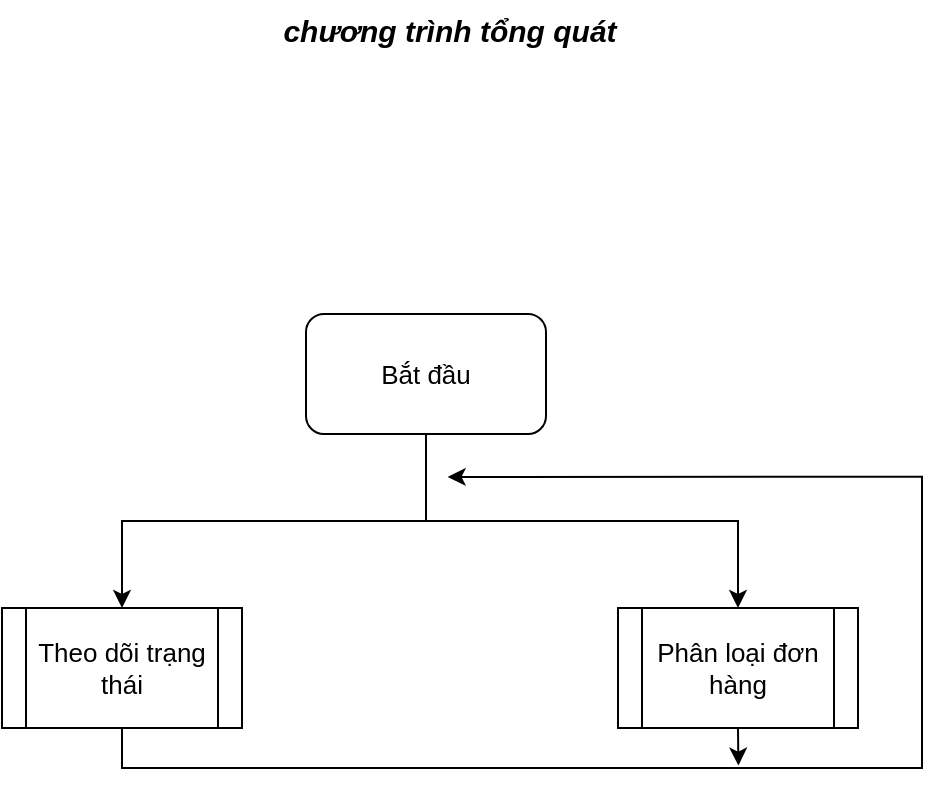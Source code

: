 <mxfile version="28.1.1" pages="3">
  <diagram name="main" id="51mNqXNtwRhh8cBWSyJp">
    <mxGraphModel grid="0" page="1" gridSize="10" guides="1" tooltips="1" connect="1" arrows="1" fold="1" pageScale="1" pageWidth="827" pageHeight="1169" math="0" shadow="0">
      <root>
        <mxCell id="0" />
        <mxCell id="1" parent="0" />
        <mxCell id="eNXr60qrfSyffjM-xnQx-4" style="edgeStyle=orthogonalEdgeStyle;rounded=0;orthogonalLoop=1;jettySize=auto;html=1;exitX=0.5;exitY=1;exitDx=0;exitDy=0;" edge="1" parent="1" source="eNXr60qrfSyffjM-xnQx-1" target="eNXr60qrfSyffjM-xnQx-2">
          <mxGeometry relative="1" as="geometry" />
        </mxCell>
        <mxCell id="eNXr60qrfSyffjM-xnQx-5" style="edgeStyle=orthogonalEdgeStyle;rounded=0;orthogonalLoop=1;jettySize=auto;html=1;exitX=0.5;exitY=1;exitDx=0;exitDy=0;entryX=0.5;entryY=0;entryDx=0;entryDy=0;" edge="1" parent="1" source="eNXr60qrfSyffjM-xnQx-1" target="eNXr60qrfSyffjM-xnQx-3">
          <mxGeometry relative="1" as="geometry" />
        </mxCell>
        <mxCell id="eNXr60qrfSyffjM-xnQx-1" value="Bắt đầu" style="rounded=1;whiteSpace=wrap;html=1;fontSize=13;" vertex="1" parent="1">
          <mxGeometry x="325" y="260" width="120" height="60" as="geometry" />
        </mxCell>
        <mxCell id="eNXr60qrfSyffjM-xnQx-6" style="edgeStyle=orthogonalEdgeStyle;rounded=0;orthogonalLoop=1;jettySize=auto;html=1;exitX=0.5;exitY=1;exitDx=0;exitDy=0;" edge="1" parent="1" source="eNXr60qrfSyffjM-xnQx-2">
          <mxGeometry relative="1" as="geometry">
            <mxPoint x="395.828" y="341.448" as="targetPoint" />
            <Array as="points">
              <mxPoint x="233" y="487" />
              <mxPoint x="633" y="487" />
              <mxPoint x="633" y="341" />
            </Array>
          </mxGeometry>
        </mxCell>
        <mxCell id="eNXr60qrfSyffjM-xnQx-2" value="Theo dõi trạng thái" style="shape=process;whiteSpace=wrap;html=1;backgroundOutline=1;fontSize=13;" vertex="1" parent="1">
          <mxGeometry x="173" y="407" width="120" height="60" as="geometry" />
        </mxCell>
        <mxCell id="eNXr60qrfSyffjM-xnQx-7" style="edgeStyle=orthogonalEdgeStyle;rounded=0;orthogonalLoop=1;jettySize=auto;html=1;exitX=0.5;exitY=1;exitDx=0;exitDy=0;" edge="1" parent="1" source="eNXr60qrfSyffjM-xnQx-3">
          <mxGeometry relative="1" as="geometry">
            <mxPoint x="541.2" y="485.8" as="targetPoint" />
          </mxGeometry>
        </mxCell>
        <mxCell id="eNXr60qrfSyffjM-xnQx-3" value="Phân loại đơn hàng" style="shape=process;whiteSpace=wrap;html=1;backgroundOutline=1;fontSize=13;" vertex="1" parent="1">
          <mxGeometry x="481" y="407" width="120" height="60" as="geometry" />
        </mxCell>
        <mxCell id="eNXr60qrfSyffjM-xnQx-8" value="&lt;b&gt;&lt;i&gt;&lt;font style=&quot;font-size: 15px;&quot;&gt;chương trình tổng quát&lt;/font&gt;&lt;/i&gt;&lt;/b&gt;" style="text;html=1;align=center;verticalAlign=middle;whiteSpace=wrap;rounded=0;" vertex="1" parent="1">
          <mxGeometry x="282" y="103" width="230" height="30" as="geometry" />
        </mxCell>
      </root>
    </mxGraphModel>
  </diagram>
  <diagram id="BqxZuhLD8S8j5Uz_HeIb" name="theo_doi_trang_thai">
    <mxGraphModel grid="0" page="1" gridSize="10" guides="1" tooltips="1" connect="1" arrows="1" fold="1" pageScale="1" pageWidth="1169" pageHeight="827" math="0" shadow="0">
      <root>
        <mxCell id="0" />
        <mxCell id="1" parent="0" />
        <mxCell id="C-C-bBpsB4h2s5D5eDKs-1" value="Theo dõi kết nối" style="text;html=1;align=center;verticalAlign=middle;whiteSpace=wrap;rounded=0;fontStyle=3;fontSize=13;" vertex="1" parent="1">
          <mxGeometry x="552" y="56" width="126" height="30" as="geometry" />
        </mxCell>
        <mxCell id="dhrgVOYbSzT9U7jpofq8-52" style="edgeStyle=orthogonalEdgeStyle;rounded=0;orthogonalLoop=1;jettySize=auto;html=1;exitX=0.5;exitY=1;exitDx=0;exitDy=0;entryX=0.5;entryY=0;entryDx=0;entryDy=0;fontSize=13;" edge="1" parent="1" source="C-C-bBpsB4h2s5D5eDKs-9" target="C-C-bBpsB4h2s5D5eDKs-81">
          <mxGeometry relative="1" as="geometry" />
        </mxCell>
        <mxCell id="dhrgVOYbSzT9U7jpofq8-62" style="edgeStyle=orthogonalEdgeStyle;rounded=0;orthogonalLoop=1;jettySize=auto;html=1;exitX=1;exitY=0.5;exitDx=0;exitDy=0;fontSize=13;" edge="1" parent="1" source="C-C-bBpsB4h2s5D5eDKs-9">
          <mxGeometry relative="1" as="geometry">
            <mxPoint x="1124.459" y="570.757" as="targetPoint" />
          </mxGeometry>
        </mxCell>
        <mxCell id="C-C-bBpsB4h2s5D5eDKs-9" value="" style="rhombus;whiteSpace=wrap;html=1;fontSize=13;" vertex="1" parent="1">
          <mxGeometry x="909" y="501" width="180" height="141" as="geometry" />
        </mxCell>
        <mxCell id="C-C-bBpsB4h2s5D5eDKs-10" value="Tồn tại file excel chứa sản phẩm đã phân loại chưa được được đưa lên database" style="text;html=1;align=center;verticalAlign=middle;whiteSpace=wrap;rounded=0;fontSize=13;" vertex="1" parent="1">
          <mxGeometry x="941" y="561" width="119" height="30" as="geometry" />
        </mxCell>
        <mxCell id="dhrgVOYbSzT9U7jpofq8-61" style="edgeStyle=orthogonalEdgeStyle;rounded=0;orthogonalLoop=1;jettySize=auto;html=1;exitX=0.5;exitY=1;exitDx=0;exitDy=0;fontSize=13;" edge="1" parent="1" source="C-C-bBpsB4h2s5D5eDKs-13">
          <mxGeometry relative="1" as="geometry">
            <mxPoint x="1004.243" y="797.568" as="targetPoint" />
          </mxGeometry>
        </mxCell>
        <mxCell id="C-C-bBpsB4h2s5D5eDKs-13" value="Xóa file excel đó" style="rounded=1;whiteSpace=wrap;html=1;fontSize=13;" vertex="1" parent="1">
          <mxGeometry x="948" y="732" width="105" height="40" as="geometry" />
        </mxCell>
        <mxCell id="dhrgVOYbSzT9U7jpofq8-51" style="edgeStyle=orthogonalEdgeStyle;rounded=0;orthogonalLoop=1;jettySize=auto;html=1;exitX=0.5;exitY=1;exitDx=0;exitDy=0;entryX=0.5;entryY=0;entryDx=0;entryDy=0;fontSize=13;" edge="1" parent="1" source="C-C-bBpsB4h2s5D5eDKs-17" target="C-C-bBpsB4h2s5D5eDKs-9">
          <mxGeometry relative="1" as="geometry" />
        </mxCell>
        <mxCell id="C-C-bBpsB4h2s5D5eDKs-17" value="gửi trạng thái nối thành công với database" style="rounded=1;whiteSpace=wrap;html=1;fontSize=13;" vertex="1" parent="1">
          <mxGeometry x="941" y="425" width="109" height="55" as="geometry" />
        </mxCell>
        <mxCell id="C-C-bBpsB4h2s5D5eDKs-56" style="edgeStyle=orthogonalEdgeStyle;rounded=0;orthogonalLoop=1;jettySize=auto;html=1;exitX=0.5;exitY=1;exitDx=0;exitDy=0;entryX=0.5;entryY=0;entryDx=0;entryDy=0;fontSize=13;" edge="1" parent="1" source="C-C-bBpsB4h2s5D5eDKs-44" target="C-C-bBpsB4h2s5D5eDKs-45">
          <mxGeometry relative="1" as="geometry" />
        </mxCell>
        <mxCell id="C-C-bBpsB4h2s5D5eDKs-44" value="Kiểm tra trạng thái kết nối của các phần tử" style="rounded=1;whiteSpace=wrap;html=1;fontSize=13;" vertex="1" parent="1">
          <mxGeometry x="435" y="155" width="140" height="50" as="geometry" />
        </mxCell>
        <mxCell id="C-C-bBpsB4h2s5D5eDKs-50" style="edgeStyle=orthogonalEdgeStyle;rounded=0;orthogonalLoop=1;jettySize=auto;html=1;exitX=0.5;exitY=1;exitDx=0;exitDy=0;entryX=0.5;entryY=0;entryDx=0;entryDy=0;fontSize=13;" edge="1" parent="1" source="C-C-bBpsB4h2s5D5eDKs-45" target="C-C-bBpsB4h2s5D5eDKs-48">
          <mxGeometry relative="1" as="geometry" />
        </mxCell>
        <mxCell id="dhrgVOYbSzT9U7jpofq8-63" style="edgeStyle=orthogonalEdgeStyle;rounded=0;orthogonalLoop=1;jettySize=auto;html=1;exitX=1;exitY=0.5;exitDx=0;exitDy=0;fontSize=13;" edge="1" parent="1" source="C-C-bBpsB4h2s5D5eDKs-45">
          <mxGeometry relative="1" as="geometry">
            <mxPoint x="825.412" y="183.353" as="targetPoint" />
          </mxGeometry>
        </mxCell>
        <mxCell id="C-C-bBpsB4h2s5D5eDKs-45" value="" style="rhombus;whiteSpace=wrap;html=1;fontSize=13;" vertex="1" parent="1">
          <mxGeometry x="393" y="222" width="229" height="130" as="geometry" />
        </mxCell>
        <mxCell id="C-C-bBpsB4h2s5D5eDKs-46" value="Trạng thái hiện tại của 1 trong 3 phần tử đó thay đổi trạng thái so với trạng thái cũ" style="text;html=1;align=center;verticalAlign=middle;whiteSpace=wrap;rounded=0;fontSize=13;" vertex="1" parent="1">
          <mxGeometry x="450" y="280" width="117" height="30" as="geometry" />
        </mxCell>
        <mxCell id="dhrgVOYbSzT9U7jpofq8-48" style="edgeStyle=orthogonalEdgeStyle;rounded=0;orthogonalLoop=1;jettySize=auto;html=1;exitX=0.5;exitY=1;exitDx=0;exitDy=0;entryX=0.5;entryY=0;entryDx=0;entryDy=0;fontSize=13;" edge="1" parent="1" source="C-C-bBpsB4h2s5D5eDKs-48" target="C-C-bBpsB4h2s5D5eDKs-64">
          <mxGeometry relative="1" as="geometry" />
        </mxCell>
        <mxCell id="dhrgVOYbSzT9U7jpofq8-49" style="edgeStyle=orthogonalEdgeStyle;rounded=0;orthogonalLoop=1;jettySize=auto;html=1;exitX=0.5;exitY=1;exitDx=0;exitDy=0;entryX=0.5;entryY=0;entryDx=0;entryDy=0;fontSize=13;" edge="1" parent="1" source="C-C-bBpsB4h2s5D5eDKs-48" target="dhrgVOYbSzT9U7jpofq8-19">
          <mxGeometry relative="1" as="geometry">
            <Array as="points">
              <mxPoint x="507" y="445" />
              <mxPoint x="442" y="445" />
            </Array>
          </mxGeometry>
        </mxCell>
        <mxCell id="dhrgVOYbSzT9U7jpofq8-50" style="edgeStyle=orthogonalEdgeStyle;rounded=0;orthogonalLoop=1;jettySize=auto;html=1;exitX=0.5;exitY=1;exitDx=0;exitDy=0;fontSize=13;" edge="1" parent="1" source="C-C-bBpsB4h2s5D5eDKs-48" target="dhrgVOYbSzT9U7jpofq8-30">
          <mxGeometry relative="1" as="geometry">
            <Array as="points">
              <mxPoint x="507" y="446" />
              <mxPoint x="742" y="446" />
            </Array>
          </mxGeometry>
        </mxCell>
        <mxCell id="C-C-bBpsB4h2s5D5eDKs-48" value="gán trạng thái mới cho các thiết bị" style="rounded=1;whiteSpace=wrap;html=1;fontSize=13;" vertex="1" parent="1">
          <mxGeometry x="447" y="369" width="120" height="50" as="geometry" />
        </mxCell>
        <mxCell id="dhrgVOYbSzT9U7jpofq8-46" style="edgeStyle=orthogonalEdgeStyle;rounded=0;orthogonalLoop=1;jettySize=auto;html=1;exitX=1;exitY=0.5;exitDx=0;exitDy=0;entryX=0;entryY=0.5;entryDx=0;entryDy=0;fontSize=13;" edge="1" parent="1" source="C-C-bBpsB4h2s5D5eDKs-53" target="C-C-bBpsB4h2s5D5eDKs-44">
          <mxGeometry relative="1" as="geometry" />
        </mxCell>
        <mxCell id="C-C-bBpsB4h2s5D5eDKs-53" value="" style="shape=parallelogram;perimeter=parallelogramPerimeter;whiteSpace=wrap;html=1;fixedSize=1;fontSize=13;" vertex="1" parent="1">
          <mxGeometry x="217" y="142" width="155" height="77" as="geometry" />
        </mxCell>
        <mxCell id="C-C-bBpsB4h2s5D5eDKs-54" value="Trạng thái cũ của PLC ; Webserver, database = None" style="text;html=1;align=center;verticalAlign=middle;whiteSpace=wrap;rounded=0;fontSize=13;" vertex="1" parent="1">
          <mxGeometry x="240" y="165" width="115" height="30" as="geometry" />
        </mxCell>
        <mxCell id="C-C-bBpsB4h2s5D5eDKs-63" style="edgeStyle=orthogonalEdgeStyle;rounded=0;orthogonalLoop=1;jettySize=auto;html=1;exitX=0.5;exitY=1;exitDx=0;exitDy=0;entryX=0.5;entryY=0;entryDx=0;entryDy=0;fontSize=13;" edge="1" parent="1">
          <mxGeometry relative="1" as="geometry">
            <mxPoint x="161.0" y="538" as="sourcePoint" />
            <mxPoint x="159" y="567" as="targetPoint" />
          </mxGeometry>
        </mxCell>
        <mxCell id="dhrgVOYbSzT9U7jpofq8-55" style="edgeStyle=orthogonalEdgeStyle;rounded=0;orthogonalLoop=1;jettySize=auto;html=1;exitX=1;exitY=0.5;exitDx=0;exitDy=0;fontSize=13;" edge="1" parent="1" source="C-C-bBpsB4h2s5D5eDKs-64">
          <mxGeometry relative="1" as="geometry">
            <mxPoint x="341.324" y="795.838" as="targetPoint" />
          </mxGeometry>
        </mxCell>
        <mxCell id="C-C-bBpsB4h2s5D5eDKs-64" value="" style="rhombus;whiteSpace=wrap;html=1;fontSize=13;" vertex="1" parent="1">
          <mxGeometry x="95" y="469" width="130" height="80" as="geometry" />
        </mxCell>
        <mxCell id="dhrgVOYbSzT9U7jpofq8-17" style="edgeStyle=orthogonalEdgeStyle;rounded=0;orthogonalLoop=1;jettySize=auto;html=1;exitX=0.5;exitY=1;exitDx=0;exitDy=0;entryX=0.5;entryY=0;entryDx=0;entryDy=0;fontSize=13;" edge="1" parent="1" source="C-C-bBpsB4h2s5D5eDKs-65" target="dhrgVOYbSzT9U7jpofq8-3">
          <mxGeometry relative="1" as="geometry" />
        </mxCell>
        <mxCell id="C-C-bBpsB4h2s5D5eDKs-65" value="Hiển thị lỗi kết nối và thử kết nối lại" style="rounded=1;whiteSpace=wrap;html=1;fontSize=13;" vertex="1" parent="1">
          <mxGeometry x="109" y="568" width="100" height="50" as="geometry" />
        </mxCell>
        <mxCell id="C-C-bBpsB4h2s5D5eDKs-66" value="Trạng thái cũ của PLC = false" style="text;html=1;align=center;verticalAlign=middle;whiteSpace=wrap;rounded=0;fontSize=13;" vertex="1" parent="1">
          <mxGeometry x="124" y="495" width="70" height="30" as="geometry" />
        </mxCell>
        <mxCell id="C-C-bBpsB4h2s5D5eDKs-85" style="edgeStyle=orthogonalEdgeStyle;rounded=0;orthogonalLoop=1;jettySize=auto;html=1;exitX=0.5;exitY=1;exitDx=0;exitDy=0;entryX=0.5;entryY=0;entryDx=0;entryDy=0;fontSize=13;" edge="1" parent="1" source="C-C-bBpsB4h2s5D5eDKs-81" target="C-C-bBpsB4h2s5D5eDKs-13">
          <mxGeometry relative="1" as="geometry" />
        </mxCell>
        <mxCell id="C-C-bBpsB4h2s5D5eDKs-81" value="Gửi dữ liệu lên database" style="rounded=1;whiteSpace=wrap;html=1;fontSize=13;" vertex="1" parent="1">
          <mxGeometry x="944" y="664" width="110" height="41" as="geometry" />
        </mxCell>
        <mxCell id="x_WjEzWl7ygkS9daG97o-3" style="edgeStyle=orthogonalEdgeStyle;rounded=0;orthogonalLoop=1;jettySize=auto;html=1;exitX=0;exitY=0.5;exitDx=0;exitDy=0;fontSize=13;" edge="1" parent="1" source="x_WjEzWl7ygkS9daG97o-1">
          <mxGeometry relative="1" as="geometry">
            <mxPoint x="578.8" y="180" as="targetPoint" />
          </mxGeometry>
        </mxCell>
        <mxCell id="x_WjEzWl7ygkS9daG97o-1" value="Delay 5s" style="rounded=1;whiteSpace=wrap;html=1;fontSize=13;" vertex="1" parent="1">
          <mxGeometry x="660" y="155" width="105" height="50" as="geometry" />
        </mxCell>
        <mxCell id="dhrgVOYbSzT9U7jpofq8-8" style="edgeStyle=orthogonalEdgeStyle;rounded=0;orthogonalLoop=1;jettySize=auto;html=1;exitX=0.5;exitY=1;exitDx=0;exitDy=0;entryX=0.5;entryY=0;entryDx=0;entryDy=0;fontSize=13;" edge="1" parent="1" source="dhrgVOYbSzT9U7jpofq8-3" target="dhrgVOYbSzT9U7jpofq8-6">
          <mxGeometry relative="1" as="geometry" />
        </mxCell>
        <mxCell id="dhrgVOYbSzT9U7jpofq8-9" style="edgeStyle=orthogonalEdgeStyle;rounded=0;orthogonalLoop=1;jettySize=auto;html=1;exitX=1;exitY=0.5;exitDx=0;exitDy=0;fontSize=13;" edge="1" parent="1" source="dhrgVOYbSzT9U7jpofq8-3" target="dhrgVOYbSzT9U7jpofq8-7">
          <mxGeometry relative="1" as="geometry" />
        </mxCell>
        <mxCell id="dhrgVOYbSzT9U7jpofq8-3" value="" style="rhombus;whiteSpace=wrap;html=1;fontSize=13;" vertex="1" parent="1">
          <mxGeometry x="109" y="635" width="102" height="81" as="geometry" />
        </mxCell>
        <mxCell id="dhrgVOYbSzT9U7jpofq8-5" value="Kết nối lại thành công" style="text;html=1;align=center;verticalAlign=middle;whiteSpace=wrap;rounded=0;fontSize=13;" vertex="1" parent="1">
          <mxGeometry x="127.5" y="665" width="65" height="30" as="geometry" />
        </mxCell>
        <mxCell id="dhrgVOYbSzT9U7jpofq8-53" style="edgeStyle=orthogonalEdgeStyle;rounded=0;orthogonalLoop=1;jettySize=auto;html=1;exitX=0.5;exitY=1;exitDx=0;exitDy=0;entryX=1;entryY=0.5;entryDx=0;entryDy=0;fontSize=13;" edge="1" parent="1" source="dhrgVOYbSzT9U7jpofq8-6" target="x_WjEzWl7ygkS9daG97o-1">
          <mxGeometry relative="1" as="geometry">
            <Array as="points">
              <mxPoint x="160" y="798" />
              <mxPoint x="1124" y="798" />
              <mxPoint x="1124" y="180" />
            </Array>
          </mxGeometry>
        </mxCell>
        <mxCell id="dhrgVOYbSzT9U7jpofq8-6" value="gửi trạng thái nối lại thành công với PLC" style="rounded=1;whiteSpace=wrap;html=1;fontSize=13;" vertex="1" parent="1">
          <mxGeometry x="96" y="734" width="128" height="44" as="geometry" />
        </mxCell>
        <mxCell id="dhrgVOYbSzT9U7jpofq8-54" style="edgeStyle=orthogonalEdgeStyle;rounded=0;orthogonalLoop=1;jettySize=auto;html=1;exitX=0.5;exitY=1;exitDx=0;exitDy=0;fontSize=13;" edge="1" parent="1" source="dhrgVOYbSzT9U7jpofq8-7">
          <mxGeometry relative="1" as="geometry">
            <mxPoint x="281.541" y="795.838" as="targetPoint" />
          </mxGeometry>
        </mxCell>
        <mxCell id="dhrgVOYbSzT9U7jpofq8-7" value="gửi trạng lỗi kết nối lại với PLC" style="rounded=1;whiteSpace=wrap;html=1;fontSize=13;" vertex="1" parent="1">
          <mxGeometry x="239" y="731" width="85" height="47" as="geometry" />
        </mxCell>
        <mxCell id="dhrgVOYbSzT9U7jpofq8-18" style="edgeStyle=orthogonalEdgeStyle;rounded=0;orthogonalLoop=1;jettySize=auto;html=1;exitX=0.5;exitY=1;exitDx=0;exitDy=0;entryX=0.5;entryY=0;entryDx=0;entryDy=0;fontSize=13;" edge="1" parent="1">
          <mxGeometry relative="1" as="geometry">
            <mxPoint x="443.0" y="535.25" as="sourcePoint" />
            <mxPoint x="441" y="564.25" as="targetPoint" />
          </mxGeometry>
        </mxCell>
        <mxCell id="dhrgVOYbSzT9U7jpofq8-58" style="edgeStyle=orthogonalEdgeStyle;rounded=0;orthogonalLoop=1;jettySize=auto;html=1;exitX=1;exitY=0.5;exitDx=0;exitDy=0;fontSize=13;" edge="1" parent="1" source="dhrgVOYbSzT9U7jpofq8-19">
          <mxGeometry relative="1" as="geometry">
            <mxPoint x="653.108" y="796.703" as="targetPoint" />
          </mxGeometry>
        </mxCell>
        <mxCell id="dhrgVOYbSzT9U7jpofq8-19" value="" style="rhombus;whiteSpace=wrap;html=1;fontSize=13;" vertex="1" parent="1">
          <mxGeometry x="377" y="461.25" width="130" height="89.75" as="geometry" />
        </mxCell>
        <mxCell id="dhrgVOYbSzT9U7jpofq8-20" style="edgeStyle=orthogonalEdgeStyle;rounded=0;orthogonalLoop=1;jettySize=auto;html=1;exitX=0.5;exitY=1;exitDx=0;exitDy=0;entryX=0.5;entryY=0;entryDx=0;entryDy=0;fontSize=13;" edge="1" parent="1" source="dhrgVOYbSzT9U7jpofq8-21" target="dhrgVOYbSzT9U7jpofq8-25">
          <mxGeometry relative="1" as="geometry" />
        </mxCell>
        <mxCell id="dhrgVOYbSzT9U7jpofq8-21" value="Hiển thị lỗi kết nối và thử kết nối lại" style="rounded=1;whiteSpace=wrap;html=1;fontSize=13;" vertex="1" parent="1">
          <mxGeometry x="391" y="565.25" width="100" height="50" as="geometry" />
        </mxCell>
        <mxCell id="dhrgVOYbSzT9U7jpofq8-22" value="Trạng thái cũ của webserver = false" style="text;html=1;align=center;verticalAlign=middle;whiteSpace=wrap;rounded=0;fontSize=13;" vertex="1" parent="1">
          <mxGeometry x="403.5" y="496.25" width="77" height="30" as="geometry" />
        </mxCell>
        <mxCell id="dhrgVOYbSzT9U7jpofq8-23" style="edgeStyle=orthogonalEdgeStyle;rounded=0;orthogonalLoop=1;jettySize=auto;html=1;exitX=0.5;exitY=1;exitDx=0;exitDy=0;entryX=0.5;entryY=0;entryDx=0;entryDy=0;fontSize=13;" edge="1" parent="1" source="dhrgVOYbSzT9U7jpofq8-25" target="dhrgVOYbSzT9U7jpofq8-27">
          <mxGeometry relative="1" as="geometry" />
        </mxCell>
        <mxCell id="dhrgVOYbSzT9U7jpofq8-24" style="edgeStyle=orthogonalEdgeStyle;rounded=0;orthogonalLoop=1;jettySize=auto;html=1;exitX=1;exitY=0.5;exitDx=0;exitDy=0;fontSize=13;" edge="1" parent="1" source="dhrgVOYbSzT9U7jpofq8-25" target="dhrgVOYbSzT9U7jpofq8-28">
          <mxGeometry relative="1" as="geometry" />
        </mxCell>
        <mxCell id="dhrgVOYbSzT9U7jpofq8-25" value="" style="rhombus;whiteSpace=wrap;html=1;fontSize=13;" vertex="1" parent="1">
          <mxGeometry x="391" y="632.25" width="102" height="81" as="geometry" />
        </mxCell>
        <mxCell id="dhrgVOYbSzT9U7jpofq8-26" value="Kết nối lại thành công" style="text;html=1;align=center;verticalAlign=middle;whiteSpace=wrap;rounded=0;fontSize=13;" vertex="1" parent="1">
          <mxGeometry x="410.5" y="662.25" width="65" height="30" as="geometry" />
        </mxCell>
        <mxCell id="dhrgVOYbSzT9U7jpofq8-56" style="edgeStyle=orthogonalEdgeStyle;rounded=0;orthogonalLoop=1;jettySize=auto;html=1;exitX=0.5;exitY=1;exitDx=0;exitDy=0;fontSize=13;" edge="1" parent="1" source="dhrgVOYbSzT9U7jpofq8-27">
          <mxGeometry relative="1" as="geometry">
            <mxPoint x="441.541" y="798.432" as="targetPoint" />
          </mxGeometry>
        </mxCell>
        <mxCell id="dhrgVOYbSzT9U7jpofq8-27" value="gửi trạng thái nối lại thành công với webserver" style="rounded=1;whiteSpace=wrap;html=1;fontSize=13;" vertex="1" parent="1">
          <mxGeometry x="370" y="728" width="143" height="50" as="geometry" />
        </mxCell>
        <mxCell id="dhrgVOYbSzT9U7jpofq8-57" style="edgeStyle=orthogonalEdgeStyle;rounded=0;orthogonalLoop=1;jettySize=auto;html=1;exitX=0.5;exitY=1;exitDx=0;exitDy=0;fontSize=13;" edge="1" parent="1" source="dhrgVOYbSzT9U7jpofq8-28">
          <mxGeometry relative="1" as="geometry">
            <mxPoint x="582.622" y="796.27" as="targetPoint" />
          </mxGeometry>
        </mxCell>
        <mxCell id="dhrgVOYbSzT9U7jpofq8-28" value="gửi trạng lỗi kết nối lại với webserver&amp;nbsp;" style="rounded=1;whiteSpace=wrap;html=1;fontSize=13;" vertex="1" parent="1">
          <mxGeometry x="523" y="729" width="116" height="48" as="geometry" />
        </mxCell>
        <mxCell id="dhrgVOYbSzT9U7jpofq8-29" style="edgeStyle=orthogonalEdgeStyle;rounded=0;orthogonalLoop=1;jettySize=auto;html=1;exitX=0.5;exitY=1;exitDx=0;exitDy=0;entryX=0.5;entryY=0;entryDx=0;entryDy=0;fontSize=13;" edge="1" parent="1">
          <mxGeometry relative="1" as="geometry">
            <mxPoint x="743.0" y="536" as="sourcePoint" />
            <mxPoint x="741" y="565" as="targetPoint" />
          </mxGeometry>
        </mxCell>
        <mxCell id="dhrgVOYbSzT9U7jpofq8-40" style="edgeStyle=orthogonalEdgeStyle;rounded=0;orthogonalLoop=1;jettySize=auto;html=1;exitX=1;exitY=0.5;exitDx=0;exitDy=0;entryX=0;entryY=0.5;entryDx=0;entryDy=0;fontSize=13;" edge="1" parent="1" source="dhrgVOYbSzT9U7jpofq8-30" target="C-C-bBpsB4h2s5D5eDKs-17">
          <mxGeometry relative="1" as="geometry" />
        </mxCell>
        <mxCell id="dhrgVOYbSzT9U7jpofq8-30" value="" style="rhombus;whiteSpace=wrap;html=1;fontSize=13;" vertex="1" parent="1">
          <mxGeometry x="677" y="460" width="130" height="86" as="geometry" />
        </mxCell>
        <mxCell id="dhrgVOYbSzT9U7jpofq8-31" style="edgeStyle=orthogonalEdgeStyle;rounded=0;orthogonalLoop=1;jettySize=auto;html=1;exitX=0.5;exitY=1;exitDx=0;exitDy=0;entryX=0.5;entryY=0;entryDx=0;entryDy=0;fontSize=13;" edge="1" parent="1" source="dhrgVOYbSzT9U7jpofq8-32" target="dhrgVOYbSzT9U7jpofq8-36">
          <mxGeometry relative="1" as="geometry" />
        </mxCell>
        <mxCell id="dhrgVOYbSzT9U7jpofq8-32" value="Hiển thị lỗi kết nối và thử kết nối lại" style="rounded=1;whiteSpace=wrap;html=1;fontSize=13;" vertex="1" parent="1">
          <mxGeometry x="691" y="566" width="100" height="50" as="geometry" />
        </mxCell>
        <mxCell id="dhrgVOYbSzT9U7jpofq8-33" value="Trạng thái cũ của webserver = false" style="text;html=1;align=center;verticalAlign=middle;whiteSpace=wrap;rounded=0;fontSize=13;" vertex="1" parent="1">
          <mxGeometry x="698" y="493" width="87" height="30" as="geometry" />
        </mxCell>
        <mxCell id="dhrgVOYbSzT9U7jpofq8-34" style="edgeStyle=orthogonalEdgeStyle;rounded=0;orthogonalLoop=1;jettySize=auto;html=1;exitX=0.5;exitY=1;exitDx=0;exitDy=0;entryX=0.5;entryY=0;entryDx=0;entryDy=0;fontSize=13;" edge="1" parent="1" source="dhrgVOYbSzT9U7jpofq8-36" target="dhrgVOYbSzT9U7jpofq8-38">
          <mxGeometry relative="1" as="geometry" />
        </mxCell>
        <mxCell id="dhrgVOYbSzT9U7jpofq8-35" style="edgeStyle=orthogonalEdgeStyle;rounded=0;orthogonalLoop=1;jettySize=auto;html=1;exitX=1;exitY=0.5;exitDx=0;exitDy=0;fontSize=13;" edge="1" parent="1" source="dhrgVOYbSzT9U7jpofq8-36" target="dhrgVOYbSzT9U7jpofq8-39">
          <mxGeometry relative="1" as="geometry" />
        </mxCell>
        <mxCell id="dhrgVOYbSzT9U7jpofq8-36" value="" style="rhombus;whiteSpace=wrap;html=1;fontSize=13;" vertex="1" parent="1">
          <mxGeometry x="691" y="633" width="102" height="81" as="geometry" />
        </mxCell>
        <mxCell id="dhrgVOYbSzT9U7jpofq8-37" value="Kết nối lại thành công" style="text;html=1;align=center;verticalAlign=middle;whiteSpace=wrap;rounded=0;fontSize=13;" vertex="1" parent="1">
          <mxGeometry x="709.5" y="663" width="65" height="30" as="geometry" />
        </mxCell>
        <mxCell id="dhrgVOYbSzT9U7jpofq8-59" style="edgeStyle=orthogonalEdgeStyle;rounded=0;orthogonalLoop=1;jettySize=auto;html=1;exitX=0.5;exitY=1;exitDx=0;exitDy=0;fontSize=13;" edge="1" parent="1" source="dhrgVOYbSzT9U7jpofq8-38">
          <mxGeometry relative="1" as="geometry">
            <mxPoint x="741" y="796.703" as="targetPoint" />
          </mxGeometry>
        </mxCell>
        <mxCell id="dhrgVOYbSzT9U7jpofq8-38" value="gửi trạng thái nối lại thành công với database" style="rounded=1;whiteSpace=wrap;html=1;fontSize=13;" vertex="1" parent="1">
          <mxGeometry x="672" y="731" width="138" height="46" as="geometry" />
        </mxCell>
        <mxCell id="dhrgVOYbSzT9U7jpofq8-60" style="edgeStyle=orthogonalEdgeStyle;rounded=0;orthogonalLoop=1;jettySize=auto;html=1;exitX=0.5;exitY=1;exitDx=0;exitDy=0;fontSize=13;" edge="1" parent="1" source="dhrgVOYbSzT9U7jpofq8-39">
          <mxGeometry relative="1" as="geometry">
            <mxPoint x="878.838" y="794.973" as="targetPoint" />
          </mxGeometry>
        </mxCell>
        <mxCell id="dhrgVOYbSzT9U7jpofq8-39" value="gửi trạng lỗi kết nối lại với database" style="rounded=1;whiteSpace=wrap;html=1;fontSize=13;" vertex="1" parent="1">
          <mxGeometry x="818" y="734.5" width="122" height="37.5" as="geometry" />
        </mxCell>
        <mxCell id="dhrgVOYbSzT9U7jpofq8-47" value="" style="endArrow=classic;html=1;rounded=0;entryX=0.535;entryY=0;entryDx=0;entryDy=0;fontSize=13;entryPerimeter=0;" edge="1" parent="1" target="C-C-bBpsB4h2s5D5eDKs-53">
          <mxGeometry width="50" height="50" relative="1" as="geometry">
            <mxPoint x="300" y="103" as="sourcePoint" />
            <mxPoint x="308" y="47" as="targetPoint" />
          </mxGeometry>
        </mxCell>
        <mxCell id="0O_WnDHeBFa90hy2JJt5-1" value="Đúng" style="text;html=1;align=center;verticalAlign=middle;whiteSpace=wrap;rounded=0;fontSize=12;" vertex="1" parent="1">
          <mxGeometry x="440" y="339" width="60" height="30" as="geometry" />
        </mxCell>
        <mxCell id="0O_WnDHeBFa90hy2JJt5-7" value="Đúng" style="text;html=1;align=center;verticalAlign=middle;whiteSpace=wrap;rounded=0;fontSize=12;" vertex="1" parent="1">
          <mxGeometry x="103" y="538" width="60" height="30" as="geometry" />
        </mxCell>
        <mxCell id="0O_WnDHeBFa90hy2JJt5-8" value="Đúng" style="text;html=1;align=center;verticalAlign=middle;whiteSpace=wrap;rounded=0;fontSize=12;" vertex="1" parent="1">
          <mxGeometry x="105" y="707" width="60" height="30" as="geometry" />
        </mxCell>
        <mxCell id="0O_WnDHeBFa90hy2JJt5-9" value="Đúng" style="text;html=1;align=center;verticalAlign=middle;whiteSpace=wrap;rounded=0;fontSize=12;" vertex="1" parent="1">
          <mxGeometry x="388" y="539" width="60" height="30" as="geometry" />
        </mxCell>
        <mxCell id="0O_WnDHeBFa90hy2JJt5-10" value="Đúng" style="text;html=1;align=center;verticalAlign=middle;whiteSpace=wrap;rounded=0;fontSize=12;" vertex="1" parent="1">
          <mxGeometry x="388" y="703" width="60" height="30" as="geometry" />
        </mxCell>
        <mxCell id="0O_WnDHeBFa90hy2JJt5-11" value="Đúng" style="text;html=1;align=center;verticalAlign=middle;whiteSpace=wrap;rounded=0;fontSize=12;" vertex="1" parent="1">
          <mxGeometry x="690" y="705" width="60" height="30" as="geometry" />
        </mxCell>
        <mxCell id="0O_WnDHeBFa90hy2JJt5-12" value="Đúng" style="text;html=1;align=center;verticalAlign=middle;whiteSpace=wrap;rounded=0;fontSize=12;" vertex="1" parent="1">
          <mxGeometry x="946" y="635" width="60" height="30" as="geometry" />
        </mxCell>
        <mxCell id="0O_WnDHeBFa90hy2JJt5-13" value="Đúng" style="text;html=1;align=center;verticalAlign=middle;whiteSpace=wrap;rounded=0;fontSize=12;" vertex="1" parent="1">
          <mxGeometry x="690" y="540" width="60" height="30" as="geometry" />
        </mxCell>
        <mxCell id="0O_WnDHeBFa90hy2JJt5-14" value="Sai" style="text;html=1;align=center;verticalAlign=middle;whiteSpace=wrap;rounded=0;fontSize=12;" vertex="1" parent="1">
          <mxGeometry x="601" y="259" width="60" height="30" as="geometry" />
        </mxCell>
        <mxCell id="0O_WnDHeBFa90hy2JJt5-17" value="Sai" style="text;html=1;align=center;verticalAlign=middle;whiteSpace=wrap;rounded=0;" vertex="1" parent="1">
          <mxGeometry x="206" y="480" width="60" height="30" as="geometry" />
        </mxCell>
        <mxCell id="0O_WnDHeBFa90hy2JJt5-18" value="Sai" style="text;html=1;align=center;verticalAlign=middle;whiteSpace=wrap;rounded=0;" vertex="1" parent="1">
          <mxGeometry x="194" y="647" width="60" height="30" as="geometry" />
        </mxCell>
        <mxCell id="0O_WnDHeBFa90hy2JJt5-19" value="Sai" style="text;html=1;align=center;verticalAlign=middle;whiteSpace=wrap;rounded=0;" vertex="1" parent="1">
          <mxGeometry x="478.5" y="647" width="60" height="30" as="geometry" />
        </mxCell>
        <mxCell id="0O_WnDHeBFa90hy2JJt5-20" value="Sai" style="text;html=1;align=center;verticalAlign=middle;whiteSpace=wrap;rounded=0;" vertex="1" parent="1">
          <mxGeometry x="791" y="480" width="60" height="30" as="geometry" />
        </mxCell>
        <mxCell id="0O_WnDHeBFa90hy2JJt5-21" value="Sai" style="text;html=1;align=center;verticalAlign=middle;whiteSpace=wrap;rounded=0;" vertex="1" parent="1">
          <mxGeometry x="780" y="650" width="60" height="30" as="geometry" />
        </mxCell>
        <mxCell id="0O_WnDHeBFa90hy2JJt5-22" value="Sai" style="text;html=1;align=center;verticalAlign=middle;whiteSpace=wrap;rounded=0;" vertex="1" parent="1">
          <mxGeometry x="1067" y="546" width="60" height="30" as="geometry" />
        </mxCell>
        <mxCell id="0O_WnDHeBFa90hy2JJt5-23" value="Sai" style="text;html=1;align=center;verticalAlign=middle;whiteSpace=wrap;rounded=0;" vertex="1" parent="1">
          <mxGeometry x="487" y="480" width="60" height="30" as="geometry" />
        </mxCell>
      </root>
    </mxGraphModel>
  </diagram>
  <diagram id="jxAiZgvjnBMwW_nVxxjR" name="phân_loại">
    <mxGraphModel grid="0" page="1" gridSize="10" guides="1" tooltips="1" connect="1" arrows="1" fold="1" pageScale="1" pageWidth="827" pageHeight="1169" math="0" shadow="0">
      <root>
        <mxCell id="0" />
        <mxCell id="1" parent="0" />
        <mxCell id="htD6nvSsaef7UdnmguPJ-1" value="Phân loại" style="text;html=1;align=center;verticalAlign=middle;whiteSpace=wrap;rounded=0;fontSize=15;fontStyle=3" vertex="1" parent="1">
          <mxGeometry x="409" y="30" width="84" height="30" as="geometry" />
        </mxCell>
        <mxCell id="htD6nvSsaef7UdnmguPJ-5" style="edgeStyle=orthogonalEdgeStyle;rounded=0;orthogonalLoop=1;jettySize=auto;html=1;exitX=1;exitY=0.5;exitDx=0;exitDy=0;fontSize=13;" edge="1" parent="1" source="htD6nvSsaef7UdnmguPJ-2" target="htD6nvSsaef7UdnmguPJ-4">
          <mxGeometry relative="1" as="geometry">
            <Array as="points">
              <mxPoint x="644" y="178" />
              <mxPoint x="644" y="84" />
            </Array>
          </mxGeometry>
        </mxCell>
        <mxCell id="htD6nvSsaef7UdnmguPJ-10" style="edgeStyle=orthogonalEdgeStyle;rounded=0;orthogonalLoop=1;jettySize=auto;html=1;exitX=0.5;exitY=1;exitDx=0;exitDy=0;fontSize=13;" edge="1" parent="1" source="htD6nvSsaef7UdnmguPJ-2" target="htD6nvSsaef7UdnmguPJ-6">
          <mxGeometry relative="1" as="geometry" />
        </mxCell>
        <mxCell id="htD6nvSsaef7UdnmguPJ-11" style="edgeStyle=orthogonalEdgeStyle;rounded=0;orthogonalLoop=1;jettySize=auto;html=1;exitX=0.5;exitY=1;exitDx=0;exitDy=0;fontSize=13;" edge="1" parent="1" source="htD6nvSsaef7UdnmguPJ-2" target="htD6nvSsaef7UdnmguPJ-7">
          <mxGeometry relative="1" as="geometry" />
        </mxCell>
        <mxCell id="syk1NyluPl-0BHCk7TyP-3" style="edgeStyle=orthogonalEdgeStyle;rounded=0;orthogonalLoop=1;jettySize=auto;html=1;exitX=0.5;exitY=1;exitDx=0;exitDy=0;entryX=0;entryY=0.5;entryDx=0;entryDy=0;" edge="1" parent="1" source="htD6nvSsaef7UdnmguPJ-2" target="syk1NyluPl-0BHCk7TyP-1">
          <mxGeometry relative="1" as="geometry" />
        </mxCell>
        <mxCell id="htD6nvSsaef7UdnmguPJ-2" value="" style="rhombus;whiteSpace=wrap;html=1;fontSize=13;" vertex="1" parent="1">
          <mxGeometry x="483" y="131" width="136" height="94.5" as="geometry" />
        </mxCell>
        <mxCell id="htD6nvSsaef7UdnmguPJ-3" value="Kết nối camera thành công" style="text;html=1;align=center;verticalAlign=middle;whiteSpace=wrap;rounded=0;fontSize=13;" vertex="1" parent="1">
          <mxGeometry x="519" y="168.5" width="65" height="30" as="geometry" />
        </mxCell>
        <mxCell id="syk1NyluPl-0BHCk7TyP-6" style="edgeStyle=orthogonalEdgeStyle;rounded=0;orthogonalLoop=1;jettySize=auto;html=1;exitX=0.5;exitY=1;exitDx=0;exitDy=0;entryX=0.5;entryY=0;entryDx=0;entryDy=0;" edge="1" parent="1" source="htD6nvSsaef7UdnmguPJ-4" target="syk1NyluPl-0BHCk7TyP-4">
          <mxGeometry relative="1" as="geometry" />
        </mxCell>
        <mxCell id="htD6nvSsaef7UdnmguPJ-4" value="Gửi tín hiệu kết nối camera thất bại tới PLC khi camera thay đổi so với trạng thái trước đó" style="rounded=1;whiteSpace=wrap;html=1;fontSize=13;" vertex="1" parent="1">
          <mxGeometry x="668" y="41" width="152.5" height="66" as="geometry" />
        </mxCell>
        <mxCell id="htD6nvSsaef7UdnmguPJ-17" style="edgeStyle=orthogonalEdgeStyle;rounded=0;orthogonalLoop=1;jettySize=auto;html=1;exitX=0.5;exitY=1;exitDx=0;exitDy=0;entryX=0.5;entryY=0;entryDx=0;entryDy=0;fontSize=13;" edge="1" parent="1" source="htD6nvSsaef7UdnmguPJ-6" target="htD6nvSsaef7UdnmguPJ-15">
          <mxGeometry relative="1" as="geometry" />
        </mxCell>
        <mxCell id="htD6nvSsaef7UdnmguPJ-6" value="Đọc dữ liệu mã QR" style="rounded=1;whiteSpace=wrap;html=1;fontSize=13;" vertex="1" parent="1">
          <mxGeometry x="397" y="268.5" width="120" height="44" as="geometry" />
        </mxCell>
        <mxCell id="htD6nvSsaef7UdnmguPJ-21" style="edgeStyle=orthogonalEdgeStyle;rounded=0;orthogonalLoop=1;jettySize=auto;html=1;exitX=0.5;exitY=1;exitDx=0;exitDy=0;entryX=0.5;entryY=0;entryDx=0;entryDy=0;fontSize=13;" edge="1" parent="1" source="htD6nvSsaef7UdnmguPJ-7" target="htD6nvSsaef7UdnmguPJ-18">
          <mxGeometry relative="1" as="geometry" />
        </mxCell>
        <mxCell id="htD6nvSsaef7UdnmguPJ-7" value="Kiểm tra ngoại quan đơn hàng" style="rounded=1;whiteSpace=wrap;html=1;fontSize=13;" vertex="1" parent="1">
          <mxGeometry x="575" y="268.5" width="120" height="42" as="geometry" />
        </mxCell>
        <mxCell id="htD6nvSsaef7UdnmguPJ-60" style="edgeStyle=orthogonalEdgeStyle;rounded=0;orthogonalLoop=1;jettySize=auto;html=1;exitX=0.5;exitY=1;exitDx=0;exitDy=0;entryX=0.5;entryY=0;entryDx=0;entryDy=0;fontSize=13;" edge="1" parent="1" source="htD6nvSsaef7UdnmguPJ-8" target="htD6nvSsaef7UdnmguPJ-58">
          <mxGeometry relative="1" as="geometry" />
        </mxCell>
        <mxCell id="htD6nvSsaef7UdnmguPJ-8" value="" style="shape=parallelogram;perimeter=parallelogramPerimeter;whiteSpace=wrap;html=1;fixedSize=1;fontSize=13;" vertex="1" parent="1">
          <mxGeometry x="78" y="150" width="133" height="68.5" as="geometry" />
        </mxCell>
        <mxCell id="htD6nvSsaef7UdnmguPJ-9" value="File vị trí phân loại &amp;amp;&amp;amp; file Excel dữ liệu đơn hàng" style="text;html=1;align=center;verticalAlign=middle;whiteSpace=wrap;rounded=0;fontSize=13;" vertex="1" parent="1">
          <mxGeometry x="102" y="169.5" width="88" height="30" as="geometry" />
        </mxCell>
        <mxCell id="htD6nvSsaef7UdnmguPJ-55" style="edgeStyle=orthogonalEdgeStyle;rounded=0;orthogonalLoop=1;jettySize=auto;html=1;exitX=0.5;exitY=1;exitDx=0;exitDy=0;entryX=0.5;entryY=0;entryDx=0;entryDy=0;fontSize=13;" edge="1" parent="1" source="htD6nvSsaef7UdnmguPJ-14" target="htD6nvSsaef7UdnmguPJ-24">
          <mxGeometry relative="1" as="geometry">
            <Array as="points">
              <mxPoint x="639" y="491" />
              <mxPoint x="573" y="491" />
            </Array>
          </mxGeometry>
        </mxCell>
        <mxCell id="htD6nvSsaef7UdnmguPJ-14" value="Hàng bình thường" style="rounded=1;whiteSpace=wrap;html=1;fontSize=13;" vertex="1" parent="1">
          <mxGeometry x="596" y="432" width="86" height="42" as="geometry" />
        </mxCell>
        <mxCell id="htD6nvSsaef7UdnmguPJ-25" style="edgeStyle=orthogonalEdgeStyle;rounded=0;orthogonalLoop=1;jettySize=auto;html=1;exitX=0.5;exitY=1;exitDx=0;exitDy=0;entryX=0.5;entryY=0;entryDx=0;entryDy=0;fontSize=13;" edge="1" parent="1" source="htD6nvSsaef7UdnmguPJ-15" target="htD6nvSsaef7UdnmguPJ-24">
          <mxGeometry relative="1" as="geometry">
            <Array as="points">
              <mxPoint x="460" y="491" />
              <mxPoint x="573" y="491" />
            </Array>
          </mxGeometry>
        </mxCell>
        <mxCell id="apMoWUd3TRfwCjJKkcjy-25" style="edgeStyle=orthogonalEdgeStyle;rounded=0;orthogonalLoop=1;jettySize=auto;html=1;exitX=0;exitY=0.5;exitDx=0;exitDy=0;" edge="1" parent="1" source="htD6nvSsaef7UdnmguPJ-15">
          <mxGeometry relative="1" as="geometry">
            <mxPoint x="309" y="323" as="targetPoint" />
            <Array as="points">
              <mxPoint x="374" y="388" />
              <mxPoint x="374" y="323" />
              <mxPoint x="327" y="323" />
            </Array>
          </mxGeometry>
        </mxCell>
        <mxCell id="htD6nvSsaef7UdnmguPJ-15" value="" style="rhombus;whiteSpace=wrap;html=1;fontSize=13;" vertex="1" parent="1">
          <mxGeometry x="388" y="331.5" width="145" height="113" as="geometry" />
        </mxCell>
        <mxCell id="htD6nvSsaef7UdnmguPJ-16" value="Thông tin mã Qr khác với thông tin mã Qr đã đọc trước đó" style="text;html=1;align=center;verticalAlign=middle;whiteSpace=wrap;rounded=0;fontSize=13;" vertex="1" parent="1">
          <mxGeometry x="415" y="377.5" width="93" height="30" as="geometry" />
        </mxCell>
        <mxCell id="htD6nvSsaef7UdnmguPJ-20" style="edgeStyle=orthogonalEdgeStyle;rounded=0;orthogonalLoop=1;jettySize=auto;html=1;exitX=1;exitY=0.5;exitDx=0;exitDy=0;entryX=0.5;entryY=0;entryDx=0;entryDy=0;fontSize=13;" edge="1" parent="1" source="htD6nvSsaef7UdnmguPJ-18" target="htD6nvSsaef7UdnmguPJ-19">
          <mxGeometry relative="1" as="geometry" />
        </mxCell>
        <mxCell id="htD6nvSsaef7UdnmguPJ-23" style="edgeStyle=orthogonalEdgeStyle;rounded=0;orthogonalLoop=1;jettySize=auto;html=1;exitX=0.5;exitY=1;exitDx=0;exitDy=0;entryX=0.5;entryY=0;entryDx=0;entryDy=0;fontSize=13;" edge="1" parent="1" source="htD6nvSsaef7UdnmguPJ-18" target="htD6nvSsaef7UdnmguPJ-14">
          <mxGeometry relative="1" as="geometry" />
        </mxCell>
        <mxCell id="htD6nvSsaef7UdnmguPJ-18" value="Hàng bình thường" style="rhombus;whiteSpace=wrap;html=1;fontSize=13;" vertex="1" parent="1">
          <mxGeometry x="590" y="336.5" width="99" height="80" as="geometry" />
        </mxCell>
        <mxCell id="htD6nvSsaef7UdnmguPJ-57" style="edgeStyle=orthogonalEdgeStyle;rounded=0;orthogonalLoop=1;jettySize=auto;html=1;exitX=0.5;exitY=1;exitDx=0;exitDy=0;entryX=0.5;entryY=0;entryDx=0;entryDy=0;fontSize=13;" edge="1" parent="1" source="htD6nvSsaef7UdnmguPJ-19" target="htD6nvSsaef7UdnmguPJ-24">
          <mxGeometry relative="1" as="geometry">
            <Array as="points">
              <mxPoint x="740" y="473" />
              <mxPoint x="740" y="491" />
              <mxPoint x="567" y="491" />
            </Array>
          </mxGeometry>
        </mxCell>
        <mxCell id="htD6nvSsaef7UdnmguPJ-19" value="Hàng rách" style="rounded=1;whiteSpace=wrap;html=1;fontSize=13;" vertex="1" parent="1">
          <mxGeometry x="705" y="433.5" width="69" height="39" as="geometry" />
        </mxCell>
        <mxCell id="htD6nvSsaef7UdnmguPJ-30" style="edgeStyle=orthogonalEdgeStyle;rounded=0;orthogonalLoop=1;jettySize=auto;html=1;exitX=0.5;exitY=1;exitDx=0;exitDy=0;entryX=0.5;entryY=0;entryDx=0;entryDy=0;fontSize=13;" edge="1" parent="1" source="htD6nvSsaef7UdnmguPJ-24" target="htD6nvSsaef7UdnmguPJ-28">
          <mxGeometry relative="1" as="geometry" />
        </mxCell>
        <mxCell id="htD6nvSsaef7UdnmguPJ-24" value="Đọc và tìm mã Qr có thông tin trùng trong file excel" style="rounded=1;whiteSpace=wrap;html=1;fontSize=13;" vertex="1" parent="1">
          <mxGeometry x="519" y="504" width="108" height="55.5" as="geometry" />
        </mxCell>
        <mxCell id="htD6nvSsaef7UdnmguPJ-32" style="edgeStyle=orthogonalEdgeStyle;rounded=0;orthogonalLoop=1;jettySize=auto;html=1;exitX=0.5;exitY=1;exitDx=0;exitDy=0;entryX=0.5;entryY=0;entryDx=0;entryDy=0;fontSize=13;" edge="1" parent="1" source="htD6nvSsaef7UdnmguPJ-28" target="htD6nvSsaef7UdnmguPJ-31">
          <mxGeometry relative="1" as="geometry" />
        </mxCell>
        <mxCell id="apMoWUd3TRfwCjJKkcjy-3" style="edgeStyle=orthogonalEdgeStyle;rounded=0;orthogonalLoop=1;jettySize=auto;html=1;exitX=1;exitY=0.5;exitDx=0;exitDy=0;" edge="1" parent="1" source="htD6nvSsaef7UdnmguPJ-28" target="htD6nvSsaef7UdnmguPJ-40">
          <mxGeometry relative="1" as="geometry">
            <mxPoint x="660" y="611.5" as="targetPoint" />
          </mxGeometry>
        </mxCell>
        <mxCell id="htD6nvSsaef7UdnmguPJ-28" value="" style="rhombus;whiteSpace=wrap;html=1;fontSize=13;" vertex="1" parent="1">
          <mxGeometry x="517" y="572.5" width="110" height="77.5" as="geometry" />
        </mxCell>
        <mxCell id="htD6nvSsaef7UdnmguPJ-29" value="Tồn tại trong dữ liệu excel" style="text;html=1;align=center;verticalAlign=middle;whiteSpace=wrap;rounded=0;fontSize=13;" vertex="1" parent="1">
          <mxGeometry x="542" y="595.5" width="60" height="30" as="geometry" />
        </mxCell>
        <mxCell id="htD6nvSsaef7UdnmguPJ-47" style="edgeStyle=orthogonalEdgeStyle;rounded=0;orthogonalLoop=1;jettySize=auto;html=1;exitX=0.5;exitY=1;exitDx=0;exitDy=0;entryX=0.5;entryY=0;entryDx=0;entryDy=0;fontSize=13;" edge="1" parent="1" source="htD6nvSsaef7UdnmguPJ-31" target="htD6nvSsaef7UdnmguPJ-45">
          <mxGeometry relative="1" as="geometry" />
        </mxCell>
        <mxCell id="htD6nvSsaef7UdnmguPJ-31" value="Hiện thông tin mã QR , tình trạng đơn hàng , địa chỉ đơn hàng" style="rounded=1;whiteSpace=wrap;html=1;fontSize=13;" vertex="1" parent="1">
          <mxGeometry x="512" y="666" width="120" height="61.5" as="geometry" />
        </mxCell>
        <mxCell id="htD6nvSsaef7UdnmguPJ-44" style="edgeStyle=orthogonalEdgeStyle;rounded=0;orthogonalLoop=1;jettySize=auto;html=1;exitX=0.5;exitY=1;exitDx=0;exitDy=0;entryX=0.5;entryY=0;entryDx=0;entryDy=0;fontSize=13;" edge="1" parent="1" source="htD6nvSsaef7UdnmguPJ-34" target="htD6nvSsaef7UdnmguPJ-35">
          <mxGeometry relative="1" as="geometry" />
        </mxCell>
        <mxCell id="htD6nvSsaef7UdnmguPJ-34" value="So sánh địa chỉ đơn hàng với địa chỉ trong file vị trí phân loại , tìm cụm từ chung dài nhất&amp;nbsp;" style="rounded=1;whiteSpace=wrap;html=1;fontSize=13;" vertex="1" parent="1">
          <mxGeometry x="506" y="839" width="134" height="77.5" as="geometry" />
        </mxCell>
        <mxCell id="1twuR-oK4_Z2cJvXEF9z-7" style="edgeStyle=orthogonalEdgeStyle;rounded=0;orthogonalLoop=1;jettySize=auto;html=1;exitX=0.5;exitY=1;exitDx=0;exitDy=0;entryX=0.5;entryY=0;entryDx=0;entryDy=0;fontSize=13;" edge="1" parent="1" source="htD6nvSsaef7UdnmguPJ-35" target="htD6nvSsaef7UdnmguPJ-68">
          <mxGeometry relative="1" as="geometry" />
        </mxCell>
        <mxCell id="apMoWUd3TRfwCjJKkcjy-6" value="" style="edgeStyle=orthogonalEdgeStyle;rounded=0;orthogonalLoop=1;jettySize=auto;html=1;" edge="1" parent="1" source="htD6nvSsaef7UdnmguPJ-35" target="htD6nvSsaef7UdnmguPJ-49">
          <mxGeometry relative="1" as="geometry" />
        </mxCell>
        <mxCell id="htD6nvSsaef7UdnmguPJ-35" value="" style="rhombus;whiteSpace=wrap;html=1;fontSize=13;" vertex="1" parent="1">
          <mxGeometry x="505" y="934.5" width="132" height="86.5" as="geometry" />
        </mxCell>
        <mxCell id="htD6nvSsaef7UdnmguPJ-36" value="Tìm được cụm từ chung phù hợp" style="text;html=1;align=center;verticalAlign=middle;whiteSpace=wrap;rounded=0;fontSize=13;" vertex="1" parent="1">
          <mxGeometry x="536" y="966.5" width="70" height="30" as="geometry" />
        </mxCell>
        <mxCell id="1twuR-oK4_Z2cJvXEF9z-8" style="edgeStyle=orthogonalEdgeStyle;rounded=0;orthogonalLoop=1;jettySize=auto;html=1;exitX=1;exitY=0.5;exitDx=0;exitDy=0;entryX=0.5;entryY=0;entryDx=0;entryDy=0;fontSize=13;" edge="1" parent="1" source="htD6nvSsaef7UdnmguPJ-38" target="htD6nvSsaef7UdnmguPJ-78">
          <mxGeometry relative="1" as="geometry">
            <Array as="points">
              <mxPoint x="806" y="849" />
              <mxPoint x="806" y="1110" />
              <mxPoint x="435" y="1110" />
              <mxPoint x="435" y="440" />
              <mxPoint x="158" y="440" />
              <mxPoint x="158" y="455" />
            </Array>
          </mxGeometry>
        </mxCell>
        <mxCell id="htD6nvSsaef7UdnmguPJ-38" value="Vị trí phân loại là 6" style="rounded=1;whiteSpace=wrap;html=1;fontSize=13;" vertex="1" parent="1">
          <mxGeometry x="666" y="827.5" width="120" height="44" as="geometry" />
        </mxCell>
        <mxCell id="htD6nvSsaef7UdnmguPJ-41" style="edgeStyle=orthogonalEdgeStyle;rounded=0;orthogonalLoop=1;jettySize=auto;html=1;exitX=0.5;exitY=1;exitDx=0;exitDy=0;entryX=0.5;entryY=0;entryDx=0;entryDy=0;fontSize=13;" edge="1" parent="1" source="htD6nvSsaef7UdnmguPJ-40" target="htD6nvSsaef7UdnmguPJ-38">
          <mxGeometry relative="1" as="geometry" />
        </mxCell>
        <mxCell id="htD6nvSsaef7UdnmguPJ-40" value="Thông tin mã Qr không tồn tại trong Excel" style="rounded=1;whiteSpace=wrap;html=1;fontSize=13;" vertex="1" parent="1">
          <mxGeometry x="666" y="585.5" width="120" height="53" as="geometry" />
        </mxCell>
        <mxCell id="apMoWUd3TRfwCjJKkcjy-1" style="edgeStyle=orthogonalEdgeStyle;rounded=0;orthogonalLoop=1;jettySize=auto;html=1;exitX=0.5;exitY=1;exitDx=0;exitDy=0;entryX=0.5;entryY=0;entryDx=0;entryDy=0;" edge="1" parent="1" source="htD6nvSsaef7UdnmguPJ-45" target="htD6nvSsaef7UdnmguPJ-34">
          <mxGeometry relative="1" as="geometry" />
        </mxCell>
        <mxCell id="apMoWUd3TRfwCjJKkcjy-2" style="edgeStyle=orthogonalEdgeStyle;rounded=0;orthogonalLoop=1;jettySize=auto;html=1;exitX=1;exitY=0.5;exitDx=0;exitDy=0;" edge="1" parent="1" source="htD6nvSsaef7UdnmguPJ-45">
          <mxGeometry relative="1" as="geometry">
            <mxPoint x="720" y="787" as="targetPoint" />
            <Array as="points">
              <mxPoint x="720" y="787" />
            </Array>
          </mxGeometry>
        </mxCell>
        <mxCell id="htD6nvSsaef7UdnmguPJ-45" value="" style="rhombus;whiteSpace=wrap;html=1;fontSize=13;" vertex="1" parent="1">
          <mxGeometry x="520" y="750.5" width="106" height="73" as="geometry" />
        </mxCell>
        <mxCell id="htD6nvSsaef7UdnmguPJ-46" value="Hàng bình thường" style="text;html=1;align=center;verticalAlign=middle;whiteSpace=wrap;rounded=0;fontSize=13;" vertex="1" parent="1">
          <mxGeometry x="539" y="772.5" width="66" height="30" as="geometry" />
        </mxCell>
        <mxCell id="htD6nvSsaef7UdnmguPJ-51" style="edgeStyle=orthogonalEdgeStyle;rounded=0;orthogonalLoop=1;jettySize=auto;html=1;exitX=0.5;exitY=0;exitDx=0;exitDy=0;entryX=0.5;entryY=1;entryDx=0;entryDy=0;fontSize=13;" edge="1" parent="1" source="htD6nvSsaef7UdnmguPJ-49" target="htD6nvSsaef7UdnmguPJ-38">
          <mxGeometry relative="1" as="geometry" />
        </mxCell>
        <mxCell id="htD6nvSsaef7UdnmguPJ-49" value="Không tìm thấy vị trí phân loại phù hợp" style="rounded=1;whiteSpace=wrap;html=1;fontSize=13;" vertex="1" parent="1">
          <mxGeometry x="666" y="954.5" width="120" height="46" as="geometry" />
        </mxCell>
        <mxCell id="htD6nvSsaef7UdnmguPJ-63" style="edgeStyle=orthogonalEdgeStyle;rounded=0;orthogonalLoop=1;jettySize=auto;html=1;exitX=0.5;exitY=1;exitDx=0;exitDy=0;entryX=0.5;entryY=0;entryDx=0;entryDy=0;fontSize=13;" edge="1" parent="1" source="htD6nvSsaef7UdnmguPJ-58" target="htD6nvSsaef7UdnmguPJ-62">
          <mxGeometry relative="1" as="geometry" />
        </mxCell>
        <mxCell id="apMoWUd3TRfwCjJKkcjy-26" style="edgeStyle=orthogonalEdgeStyle;rounded=0;orthogonalLoop=1;jettySize=auto;html=1;exitX=1;exitY=0.5;exitDx=0;exitDy=0;entryX=0.25;entryY=0;entryDx=0;entryDy=0;" edge="1" parent="1" source="htD6nvSsaef7UdnmguPJ-58" target="htD6nvSsaef7UdnmguPJ-61">
          <mxGeometry relative="1" as="geometry" />
        </mxCell>
        <mxCell id="htD6nvSsaef7UdnmguPJ-58" value="" style="rhombus;whiteSpace=wrap;html=1;fontSize=13;" vertex="1" parent="1">
          <mxGeometry x="59" y="236" width="171" height="108.5" as="geometry" />
        </mxCell>
        <mxCell id="htD6nvSsaef7UdnmguPJ-59" value="File excel có định dạng bảng 2 cột Qr và địa chỉ đơn hàng" style="text;html=1;align=center;verticalAlign=middle;whiteSpace=wrap;rounded=0;fontSize=13;" vertex="1" parent="1">
          <mxGeometry x="95" y="274.5" width="99" height="30" as="geometry" />
        </mxCell>
        <mxCell id="apMoWUd3TRfwCjJKkcjy-24" style="edgeStyle=orthogonalEdgeStyle;rounded=0;orthogonalLoop=1;jettySize=auto;html=1;exitX=0.5;exitY=0;exitDx=0;exitDy=0;" edge="1" parent="1" source="htD6nvSsaef7UdnmguPJ-61">
          <mxGeometry relative="1" as="geometry">
            <mxPoint x="303.609" y="124.391" as="targetPoint" />
          </mxGeometry>
        </mxCell>
        <mxCell id="htD6nvSsaef7UdnmguPJ-61" value="Định dạng file Excel đầu vào không đúng" style="rounded=1;whiteSpace=wrap;html=1;fontSize=13;" vertex="1" parent="1">
          <mxGeometry x="244" y="369" width="120" height="53" as="geometry" />
        </mxCell>
        <mxCell id="htD6nvSsaef7UdnmguPJ-62" value="Lưu dữ liệu vào bộ nhớ cache , hiện thái ghi dữ liệu thành công" style="rounded=1;whiteSpace=wrap;html=1;fontSize=13;" vertex="1" parent="1">
          <mxGeometry x="86" y="365.5" width="120" height="60" as="geometry" />
        </mxCell>
        <mxCell id="1twuR-oK4_Z2cJvXEF9z-9" style="edgeStyle=orthogonalEdgeStyle;rounded=0;orthogonalLoop=1;jettySize=auto;html=1;exitX=0.5;exitY=1;exitDx=0;exitDy=0;fontSize=13;" edge="1" parent="1" source="htD6nvSsaef7UdnmguPJ-68">
          <mxGeometry relative="1" as="geometry">
            <mxPoint x="570.727" y="1108.727" as="targetPoint" />
          </mxGeometry>
        </mxCell>
        <mxCell id="htD6nvSsaef7UdnmguPJ-68" value="Lấy vị trí phân loại của cụm từ chung đó" style="rounded=1;whiteSpace=wrap;html=1;fontSize=13;" vertex="1" parent="1">
          <mxGeometry x="511" y="1036" width="120" height="57" as="geometry" />
        </mxCell>
        <mxCell id="1twuR-oK4_Z2cJvXEF9z-11" style="edgeStyle=orthogonalEdgeStyle;rounded=0;orthogonalLoop=1;jettySize=auto;html=1;exitX=0.5;exitY=1;exitDx=0;exitDy=0;entryX=0.5;entryY=0;entryDx=0;entryDy=0;fontSize=13;" edge="1" parent="1" source="htD6nvSsaef7UdnmguPJ-70" target="htD6nvSsaef7UdnmguPJ-73">
          <mxGeometry relative="1" as="geometry" />
        </mxCell>
        <mxCell id="1twuR-oK4_Z2cJvXEF9z-12" style="edgeStyle=orthogonalEdgeStyle;rounded=0;orthogonalLoop=1;jettySize=auto;html=1;exitX=1;exitY=0.5;exitDx=0;exitDy=0;entryX=0;entryY=0.5;entryDx=0;entryDy=0;fontSize=13;" edge="1" parent="1" source="htD6nvSsaef7UdnmguPJ-70" target="htD6nvSsaef7UdnmguPJ-72">
          <mxGeometry relative="1" as="geometry" />
        </mxCell>
        <mxCell id="htD6nvSsaef7UdnmguPJ-70" value="" style="rhombus;whiteSpace=wrap;html=1;fontSize=13;" vertex="1" parent="1">
          <mxGeometry x="80" y="553.5" width="153.5" height="116.5" as="geometry" />
        </mxCell>
        <mxCell id="htD6nvSsaef7UdnmguPJ-71" value="Trạng thái hiện tại của hệ thống phân loại không lỗi" style="text;html=1;align=center;verticalAlign=middle;whiteSpace=wrap;rounded=0;fontSize=13;" vertex="1" parent="1">
          <mxGeometry x="112" y="594" width="88" height="30" as="geometry" />
        </mxCell>
        <mxCell id="lVnfSaufV_QApnPXaMqT-21" style="edgeStyle=orthogonalEdgeStyle;rounded=0;orthogonalLoop=1;jettySize=auto;html=1;exitX=1;exitY=0.5;exitDx=0;exitDy=0;" edge="1" parent="1" source="htD6nvSsaef7UdnmguPJ-72">
          <mxGeometry relative="1" as="geometry">
            <mxPoint x="416" y="562" as="targetPoint" />
          </mxGeometry>
        </mxCell>
        <mxCell id="htD6nvSsaef7UdnmguPJ-72" value="Lỗi ghi dữ liệu do hệ thống đang lỗi" style="rounded=1;whiteSpace=wrap;html=1;fontSize=13;" vertex="1" parent="1">
          <mxGeometry x="282" y="565" width="120" height="63.5" as="geometry" />
        </mxCell>
        <mxCell id="1twuR-oK4_Z2cJvXEF9z-13" style="edgeStyle=orthogonalEdgeStyle;rounded=0;orthogonalLoop=1;jettySize=auto;html=1;exitX=0.5;exitY=1;exitDx=0;exitDy=0;entryX=0.5;entryY=0;entryDx=0;entryDy=0;fontSize=13;" edge="1" parent="1" source="htD6nvSsaef7UdnmguPJ-73" target="htD6nvSsaef7UdnmguPJ-76">
          <mxGeometry relative="1" as="geometry" />
        </mxCell>
        <mxCell id="htD6nvSsaef7UdnmguPJ-73" value="Gửi dữ liệu vị trí phân loại tới PLC , gửi xung ghi vị trí 1 -&amp;gt; 0 độ rộng 0.2s" style="rounded=1;whiteSpace=wrap;html=1;fontSize=13;" vertex="1" parent="1">
          <mxGeometry x="46" y="706" width="120" height="71" as="geometry" />
        </mxCell>
        <mxCell id="1twuR-oK4_Z2cJvXEF9z-22" style="edgeStyle=orthogonalEdgeStyle;rounded=0;orthogonalLoop=1;jettySize=auto;html=1;exitX=1;exitY=0.5;exitDx=0;exitDy=0;entryX=0.5;entryY=0;entryDx=0;entryDy=0;fontSize=13;" edge="1" parent="1" source="htD6nvSsaef7UdnmguPJ-76" target="htD6nvSsaef7UdnmguPJ-81">
          <mxGeometry relative="1" as="geometry">
            <Array as="points">
              <mxPoint x="210" y="836" />
              <mxPoint x="210" y="640" />
              <mxPoint x="315" y="640" />
              <mxPoint x="315" y="660" />
            </Array>
          </mxGeometry>
        </mxCell>
        <mxCell id="apMoWUd3TRfwCjJKkcjy-9" style="edgeStyle=orthogonalEdgeStyle;rounded=0;orthogonalLoop=1;jettySize=auto;html=1;exitX=0.5;exitY=1;exitDx=0;exitDy=0;entryX=0.5;entryY=0;entryDx=0;entryDy=0;fontSize=13;" edge="1" parent="1" source="htD6nvSsaef7UdnmguPJ-76" target="apMoWUd3TRfwCjJKkcjy-7">
          <mxGeometry relative="1" as="geometry" />
        </mxCell>
        <mxCell id="htD6nvSsaef7UdnmguPJ-76" value="" style="rhombus;whiteSpace=wrap;html=1;fontSize=13;" vertex="1" parent="1">
          <mxGeometry x="41.5" y="791.5" width="129" height="88" as="geometry" />
        </mxCell>
        <mxCell id="htD6nvSsaef7UdnmguPJ-77" value="Kết nối với database thành công" style="text;html=1;align=center;verticalAlign=middle;whiteSpace=wrap;rounded=0;fontSize=13;" vertex="1" parent="1">
          <mxGeometry x="66.75" y="818.5" width="80.5" height="30" as="geometry" />
        </mxCell>
        <mxCell id="1twuR-oK4_Z2cJvXEF9z-10" style="edgeStyle=orthogonalEdgeStyle;rounded=0;orthogonalLoop=1;jettySize=auto;html=1;exitX=0.5;exitY=1;exitDx=0;exitDy=0;entryX=0.5;entryY=0;entryDx=0;entryDy=0;fontSize=13;" edge="1" parent="1" source="htD6nvSsaef7UdnmguPJ-78" target="htD6nvSsaef7UdnmguPJ-70">
          <mxGeometry relative="1" as="geometry" />
        </mxCell>
        <mxCell id="lVnfSaufV_QApnPXaMqT-13" style="edgeStyle=orthogonalEdgeStyle;rounded=0;orthogonalLoop=1;jettySize=auto;html=1;exitX=1;exitY=0.5;exitDx=0;exitDy=0;entryX=1;entryY=0.75;entryDx=0;entryDy=0;" edge="1" parent="1" source="htD6nvSsaef7UdnmguPJ-78" target="lVnfSaufV_QApnPXaMqT-14">
          <mxGeometry relative="1" as="geometry">
            <mxPoint x="286.391" y="495.0" as="targetPoint" />
          </mxGeometry>
        </mxCell>
        <mxCell id="htD6nvSsaef7UdnmguPJ-78" value="" style="rhombus;whiteSpace=wrap;html=1;fontSize=13;" vertex="1" parent="1">
          <mxGeometry x="85" y="455" width="145" height="80" as="geometry" />
        </mxCell>
        <mxCell id="htD6nvSsaef7UdnmguPJ-79" value="Kết nối với PLC thành công" style="text;html=1;align=center;verticalAlign=middle;whiteSpace=wrap;rounded=0;fontSize=13;" vertex="1" parent="1">
          <mxGeometry x="115" y="480" width="85" height="30" as="geometry" />
        </mxCell>
        <mxCell id="1twuR-oK4_Z2cJvXEF9z-6" style="edgeStyle=orthogonalEdgeStyle;rounded=0;orthogonalLoop=1;jettySize=auto;html=1;exitX=0.5;exitY=1;exitDx=0;exitDy=0;entryX=0.5;entryY=0;entryDx=0;entryDy=0;fontSize=13;" edge="1" parent="1" source="htD6nvSsaef7UdnmguPJ-81" target="1twuR-oK4_Z2cJvXEF9z-1">
          <mxGeometry relative="1" as="geometry" />
        </mxCell>
        <mxCell id="1twuR-oK4_Z2cJvXEF9z-15" style="edgeStyle=orthogonalEdgeStyle;rounded=0;orthogonalLoop=1;jettySize=auto;html=1;exitX=1;exitY=0.5;exitDx=0;exitDy=0;entryX=0.5;entryY=0;entryDx=0;entryDy=0;fontSize=13;" edge="1" parent="1" source="htD6nvSsaef7UdnmguPJ-81" target="1twuR-oK4_Z2cJvXEF9z-2">
          <mxGeometry relative="1" as="geometry" />
        </mxCell>
        <mxCell id="htD6nvSsaef7UdnmguPJ-81" value="" style="rhombus;whiteSpace=wrap;html=1;fontSize=13;" vertex="1" parent="1">
          <mxGeometry x="220" y="660" width="189" height="128.5" as="geometry" />
        </mxCell>
        <mxCell id="htD6nvSsaef7UdnmguPJ-82" value="file excel chứa sản phẩm đã phân loại chưa được được đưa lên database" style="text;html=1;align=center;verticalAlign=middle;whiteSpace=wrap;rounded=0;fontSize=13;" vertex="1" parent="1">
          <mxGeometry x="255.5" y="708.5" width="121.5" height="30" as="geometry" />
        </mxCell>
        <mxCell id="apMoWUd3TRfwCjJKkcjy-18" style="edgeStyle=orthogonalEdgeStyle;rounded=0;orthogonalLoop=1;jettySize=auto;html=1;exitX=0.5;exitY=1;exitDx=0;exitDy=0;entryX=0.5;entryY=0;entryDx=0;entryDy=0;" edge="1" parent="1" source="1twuR-oK4_Z2cJvXEF9z-1" target="apMoWUd3TRfwCjJKkcjy-15">
          <mxGeometry relative="1" as="geometry">
            <Array as="points">
              <mxPoint x="264" y="902" />
              <mxPoint x="264" y="1007" />
              <mxPoint x="367" y="1007" />
              <mxPoint x="367" y="1042" />
            </Array>
          </mxGeometry>
        </mxCell>
        <mxCell id="1twuR-oK4_Z2cJvXEF9z-1" value="Ghi dữ liệu thông tin đơn hàng , thời gian phân loại" style="rounded=1;whiteSpace=wrap;html=1;fontSize=13;" vertex="1" parent="1">
          <mxGeometry x="195" y="842.5" width="120" height="60" as="geometry" />
        </mxCell>
        <mxCell id="apMoWUd3TRfwCjJKkcjy-20" style="edgeStyle=orthogonalEdgeStyle;rounded=0;orthogonalLoop=1;jettySize=auto;html=1;exitX=0.5;exitY=1;exitDx=0;exitDy=0;" edge="1" parent="1" source="1twuR-oK4_Z2cJvXEF9z-2">
          <mxGeometry relative="1" as="geometry">
            <mxPoint x="354.614" y="1004.554" as="targetPoint" />
          </mxGeometry>
        </mxCell>
        <mxCell id="1twuR-oK4_Z2cJvXEF9z-2" value="tạo file excel chứa sản phẩm đã phân loại chưa được được đưa lên database" style="rounded=1;whiteSpace=wrap;html=1;fontSize=13;" vertex="1" parent="1">
          <mxGeometry x="282" y="914.5" width="145" height="60" as="geometry" />
        </mxCell>
        <mxCell id="1twuR-oK4_Z2cJvXEF9z-20" value="" style="endArrow=classic;startArrow=classic;html=1;rounded=0;entryX=0.5;entryY=0;entryDx=0;entryDy=0;exitX=0.468;exitY=-0.006;exitDx=0;exitDy=0;exitPerimeter=0;fontSize=13;" edge="1" parent="1" source="htD6nvSsaef7UdnmguPJ-8" target="htD6nvSsaef7UdnmguPJ-2">
          <mxGeometry width="50" height="50" relative="1" as="geometry">
            <mxPoint x="380" y="101" as="sourcePoint" />
            <mxPoint x="430" y="51" as="targetPoint" />
            <Array as="points">
              <mxPoint x="140" y="121" />
              <mxPoint x="550" y="121" />
            </Array>
          </mxGeometry>
        </mxCell>
        <mxCell id="apMoWUd3TRfwCjJKkcjy-5" value="" style="endArrow=classic;html=1;rounded=0;" edge="1" parent="1">
          <mxGeometry width="50" height="50" relative="1" as="geometry">
            <mxPoint x="330" y="100" as="sourcePoint" />
            <mxPoint x="330" y="120" as="targetPoint" />
          </mxGeometry>
        </mxCell>
        <mxCell id="apMoWUd3TRfwCjJKkcjy-11" style="edgeStyle=orthogonalEdgeStyle;rounded=0;orthogonalLoop=1;jettySize=auto;html=1;exitX=0.5;exitY=1;exitDx=0;exitDy=0;fontSize=13;" edge="1" parent="1" source="apMoWUd3TRfwCjJKkcjy-7">
          <mxGeometry relative="1" as="geometry">
            <mxPoint x="105.727" y="1020.0" as="targetPoint" />
          </mxGeometry>
        </mxCell>
        <mxCell id="apMoWUd3TRfwCjJKkcjy-13" style="edgeStyle=orthogonalEdgeStyle;rounded=0;orthogonalLoop=1;jettySize=auto;html=1;exitX=1;exitY=0.5;exitDx=0;exitDy=0;entryX=0.5;entryY=0;entryDx=0;entryDy=0;fontSize=13;" edge="1" parent="1" source="apMoWUd3TRfwCjJKkcjy-7" target="apMoWUd3TRfwCjJKkcjy-12">
          <mxGeometry relative="1" as="geometry">
            <Array as="points">
              <mxPoint x="165" y="980" />
              <mxPoint x="246" y="980" />
            </Array>
          </mxGeometry>
        </mxCell>
        <mxCell id="apMoWUd3TRfwCjJKkcjy-7" value="" style="rhombus;whiteSpace=wrap;html=1;fontSize=13;" vertex="1" parent="1">
          <mxGeometry x="46" y="893.5" width="119" height="103" as="geometry" />
        </mxCell>
        <mxCell id="apMoWUd3TRfwCjJKkcjy-8" value="Mã Qr đã tồn tại trong database" style="text;html=1;align=center;verticalAlign=middle;whiteSpace=wrap;rounded=0;fontSize=13;" vertex="1" parent="1">
          <mxGeometry x="75" y="930" width="60" height="30" as="geometry" />
        </mxCell>
        <mxCell id="apMoWUd3TRfwCjJKkcjy-16" style="edgeStyle=orthogonalEdgeStyle;rounded=0;orthogonalLoop=1;jettySize=auto;html=1;exitX=0.5;exitY=1;exitDx=0;exitDy=0;entryX=0.5;entryY=1;entryDx=0;entryDy=0;" edge="1" parent="1" source="apMoWUd3TRfwCjJKkcjy-10" target="apMoWUd3TRfwCjJKkcjy-15">
          <mxGeometry relative="1" as="geometry" />
        </mxCell>
        <mxCell id="apMoWUd3TRfwCjJKkcjy-10" value="Cập nhật thông tin phân loại của đơn hàng có Qr đó&amp;nbsp;" style="rounded=1;whiteSpace=wrap;html=1;fontSize=13;" vertex="1" parent="1">
          <mxGeometry x="45" y="1021" width="120" height="60" as="geometry" />
        </mxCell>
        <mxCell id="apMoWUd3TRfwCjJKkcjy-17" style="edgeStyle=orthogonalEdgeStyle;rounded=0;orthogonalLoop=1;jettySize=auto;html=1;exitX=0.5;exitY=1;exitDx=0;exitDy=0;" edge="1" parent="1" source="apMoWUd3TRfwCjJKkcjy-12">
          <mxGeometry relative="1" as="geometry">
            <mxPoint x="246.217" y="1108.044" as="targetPoint" />
          </mxGeometry>
        </mxCell>
        <mxCell id="apMoWUd3TRfwCjJKkcjy-12" value="Ghi dữ liệu phân loại kèm thời gian phân loại của Qr đó" style="rounded=1;whiteSpace=wrap;html=1;fontSize=13;" vertex="1" parent="1">
          <mxGeometry x="186" y="1021" width="120" height="60" as="geometry" />
        </mxCell>
        <mxCell id="apMoWUd3TRfwCjJKkcjy-15" value="1" style="ellipse;whiteSpace=wrap;html=1;aspect=fixed;" vertex="1" parent="1">
          <mxGeometry x="342" y="1042" width="48" height="48" as="geometry" />
        </mxCell>
        <mxCell id="apMoWUd3TRfwCjJKkcjy-22" style="edgeStyle=orthogonalEdgeStyle;rounded=0;orthogonalLoop=1;jettySize=auto;html=1;exitX=0.5;exitY=1;exitDx=0;exitDy=0;" edge="1" parent="1" source="apMoWUd3TRfwCjJKkcjy-21">
          <mxGeometry relative="1" as="geometry">
            <mxPoint x="262.642" y="118.388" as="targetPoint" />
          </mxGeometry>
        </mxCell>
        <mxCell id="apMoWUd3TRfwCjJKkcjy-21" value="1" style="ellipse;whiteSpace=wrap;html=1;aspect=fixed;" vertex="1" parent="1">
          <mxGeometry x="246" y="71" width="33" height="33" as="geometry" />
        </mxCell>
        <mxCell id="lVnfSaufV_QApnPXaMqT-1" value="Sai" style="text;html=1;align=center;verticalAlign=middle;whiteSpace=wrap;rounded=0;" vertex="1" parent="1">
          <mxGeometry x="596" y="156" width="60" height="30" as="geometry" />
        </mxCell>
        <mxCell id="lVnfSaufV_QApnPXaMqT-2" value="Sai" style="text;html=1;align=center;verticalAlign=middle;whiteSpace=wrap;rounded=0;" vertex="1" parent="1">
          <mxGeometry x="668" y="351" width="60" height="30" as="geometry" />
        </mxCell>
        <mxCell id="lVnfSaufV_QApnPXaMqT-3" value="Sai" style="text;html=1;align=center;verticalAlign=middle;whiteSpace=wrap;rounded=0;" vertex="1" parent="1">
          <mxGeometry x="605.5" y="588" width="60" height="30" as="geometry" />
        </mxCell>
        <mxCell id="lVnfSaufV_QApnPXaMqT-4" value="Sai" style="text;html=1;align=center;verticalAlign=middle;whiteSpace=wrap;rounded=0;" vertex="1" parent="1">
          <mxGeometry x="604" y="761.5" width="60" height="30" as="geometry" />
        </mxCell>
        <mxCell id="lVnfSaufV_QApnPXaMqT-5" value="Sai" style="text;html=1;align=center;verticalAlign=middle;whiteSpace=wrap;rounded=0;" vertex="1" parent="1">
          <mxGeometry x="617" y="954.5" width="60" height="30" as="geometry" />
        </mxCell>
        <mxCell id="lVnfSaufV_QApnPXaMqT-6" value="Sai" style="text;html=1;align=center;verticalAlign=middle;whiteSpace=wrap;rounded=0;" vertex="1" parent="1">
          <mxGeometry x="151" y="956" width="60" height="30" as="geometry" />
        </mxCell>
        <mxCell id="lVnfSaufV_QApnPXaMqT-7" value="Sai" style="text;html=1;align=center;verticalAlign=middle;whiteSpace=wrap;rounded=0;" vertex="1" parent="1">
          <mxGeometry x="387" y="700" width="60" height="30" as="geometry" />
        </mxCell>
        <mxCell id="lVnfSaufV_QApnPXaMqT-8" value="Sai" style="text;html=1;align=center;verticalAlign=middle;whiteSpace=wrap;rounded=0;" vertex="1" parent="1">
          <mxGeometry x="360" y="355" width="60" height="30" as="geometry" />
        </mxCell>
        <mxCell id="lVnfSaufV_QApnPXaMqT-9" value="Sai" style="text;html=1;align=center;verticalAlign=middle;whiteSpace=wrap;rounded=0;" vertex="1" parent="1">
          <mxGeometry x="220" y="264" width="60" height="30" as="geometry" />
        </mxCell>
        <mxCell id="lVnfSaufV_QApnPXaMqT-10" value="Sai" style="text;html=1;align=center;verticalAlign=middle;whiteSpace=wrap;rounded=0;" vertex="1" parent="1">
          <mxGeometry x="209" y="584" width="60" height="30" as="geometry" />
        </mxCell>
        <mxCell id="lVnfSaufV_QApnPXaMqT-11" value="Sai" style="text;html=1;align=center;verticalAlign=middle;whiteSpace=wrap;rounded=0;" vertex="1" parent="1">
          <mxGeometry x="154" y="809" width="60" height="30" as="geometry" />
        </mxCell>
        <mxCell id="lVnfSaufV_QApnPXaMqT-18" style="edgeStyle=orthogonalEdgeStyle;rounded=0;orthogonalLoop=1;jettySize=auto;html=1;exitX=1;exitY=0.5;exitDx=0;exitDy=0;entryX=0.5;entryY=0;entryDx=0;entryDy=0;" edge="1" parent="1" source="lVnfSaufV_QApnPXaMqT-12" target="lVnfSaufV_QApnPXaMqT-15">
          <mxGeometry relative="1" as="geometry" />
        </mxCell>
        <mxCell id="lVnfSaufV_QApnPXaMqT-12" value="Lỗi không kết nối được với PLC" style="rounded=1;whiteSpace=wrap;html=1;" vertex="1" parent="1">
          <mxGeometry x="270" y="465.5" width="107" height="57" as="geometry" />
        </mxCell>
        <mxCell id="lVnfSaufV_QApnPXaMqT-14" value="Sai" style="text;html=1;align=center;verticalAlign=middle;whiteSpace=wrap;rounded=0;" vertex="1" parent="1">
          <mxGeometry x="209" y="472.5" width="60" height="30" as="geometry" />
        </mxCell>
        <mxCell id="lVnfSaufV_QApnPXaMqT-15" value="1" style="ellipse;whiteSpace=wrap;html=1;aspect=fixed;" vertex="1" parent="1">
          <mxGeometry x="399" y="529.5" width="32" height="32" as="geometry" />
        </mxCell>
        <mxCell id="6FAxlQTpChweilZRbtO3-1" value="Đúng" style="text;html=1;align=center;verticalAlign=middle;whiteSpace=wrap;rounded=0;fontSize=12;" vertex="1" parent="1">
          <mxGeometry x="489" y="218.5" width="60" height="30" as="geometry" />
        </mxCell>
        <mxCell id="6FAxlQTpChweilZRbtO3-2" value="Đúng" style="text;html=1;align=center;verticalAlign=middle;whiteSpace=wrap;rounded=0;fontSize=12;" vertex="1" parent="1">
          <mxGeometry x="92" y="338" width="60" height="30" as="geometry" />
        </mxCell>
        <mxCell id="6FAxlQTpChweilZRbtO3-3" value="Đúng" style="text;html=1;align=center;verticalAlign=middle;whiteSpace=wrap;rounded=0;fontSize=12;" vertex="1" parent="1">
          <mxGeometry x="105" y="527" width="60" height="30" as="geometry" />
        </mxCell>
        <mxCell id="6FAxlQTpChweilZRbtO3-4" value="Đúng" style="text;html=1;align=center;verticalAlign=middle;whiteSpace=wrap;rounded=0;fontSize=12;" vertex="1" parent="1">
          <mxGeometry x="101" y="664" width="60" height="30" as="geometry" />
        </mxCell>
        <mxCell id="6FAxlQTpChweilZRbtO3-5" value="Đúng" style="text;html=1;align=center;verticalAlign=middle;whiteSpace=wrap;rounded=0;fontSize=12;" vertex="1" parent="1">
          <mxGeometry x="53" y="772" width="60" height="30" as="geometry" />
        </mxCell>
        <mxCell id="6FAxlQTpChweilZRbtO3-6" value="Đúng" style="text;html=1;align=center;verticalAlign=middle;whiteSpace=wrap;rounded=0;fontSize=12;" vertex="1" parent="1">
          <mxGeometry x="54" y="869.5" width="60" height="30" as="geometry" />
        </mxCell>
        <mxCell id="6FAxlQTpChweilZRbtO3-7" value="Đúng" style="text;html=1;align=center;verticalAlign=middle;whiteSpace=wrap;rounded=0;fontSize=12;" vertex="1" parent="1">
          <mxGeometry x="54" y="991" width="60" height="30" as="geometry" />
        </mxCell>
        <mxCell id="6FAxlQTpChweilZRbtO3-8" value="Đúng" style="text;html=1;align=center;verticalAlign=middle;whiteSpace=wrap;rounded=0;fontSize=12;" vertex="1" parent="1">
          <mxGeometry x="258" y="788.5" width="60" height="30" as="geometry" />
        </mxCell>
        <mxCell id="6FAxlQTpChweilZRbtO3-9" value="Đúng" style="text;html=1;align=center;verticalAlign=middle;whiteSpace=wrap;rounded=0;fontSize=12;" vertex="1" parent="1">
          <mxGeometry x="520" y="812.5" width="60" height="30" as="geometry" />
        </mxCell>
        <mxCell id="6FAxlQTpChweilZRbtO3-10" value="Đúng" style="text;html=1;align=center;verticalAlign=middle;whiteSpace=wrap;rounded=0;fontSize=12;" vertex="1" parent="1">
          <mxGeometry x="519.5" y="1012" width="60" height="30" as="geometry" />
        </mxCell>
        <mxCell id="6FAxlQTpChweilZRbtO3-11" value="Đúng" style="text;html=1;align=center;verticalAlign=middle;whiteSpace=wrap;rounded=0;fontSize=12;" vertex="1" parent="1">
          <mxGeometry x="584" y="407.5" width="60" height="30" as="geometry" />
        </mxCell>
        <mxCell id="6FAxlQTpChweilZRbtO3-12" value="Đúng" style="text;html=1;align=center;verticalAlign=middle;whiteSpace=wrap;rounded=0;fontSize=12;" vertex="1" parent="1">
          <mxGeometry x="452" y="444.5" width="60" height="30" as="geometry" />
        </mxCell>
        <mxCell id="syk1NyluPl-0BHCk7TyP-5" style="edgeStyle=orthogonalEdgeStyle;rounded=0;orthogonalLoop=1;jettySize=auto;html=1;exitX=0.5;exitY=0;exitDx=0;exitDy=0;entryX=0.5;entryY=1;entryDx=0;entryDy=0;" edge="1" parent="1" source="syk1NyluPl-0BHCk7TyP-1" target="syk1NyluPl-0BHCk7TyP-4">
          <mxGeometry relative="1" as="geometry" />
        </mxCell>
        <mxCell id="syk1NyluPl-0BHCk7TyP-1" value="Gửi tín hiệu kết nối camera thành công tới PLC khi camera thay đổi so với trạng thái trước đó" style="rounded=1;whiteSpace=wrap;html=1;fontSize=13;" vertex="1" parent="1">
          <mxGeometry x="659" y="189" width="159" height="74" as="geometry" />
        </mxCell>
        <mxCell id="syk1NyluPl-0BHCk7TyP-4" value="1" style="ellipse;whiteSpace=wrap;html=1;aspect=fixed;" vertex="1" parent="1">
          <mxGeometry x="718.5" y="127" width="48" height="48" as="geometry" />
        </mxCell>
      </root>
    </mxGraphModel>
  </diagram>
</mxfile>

